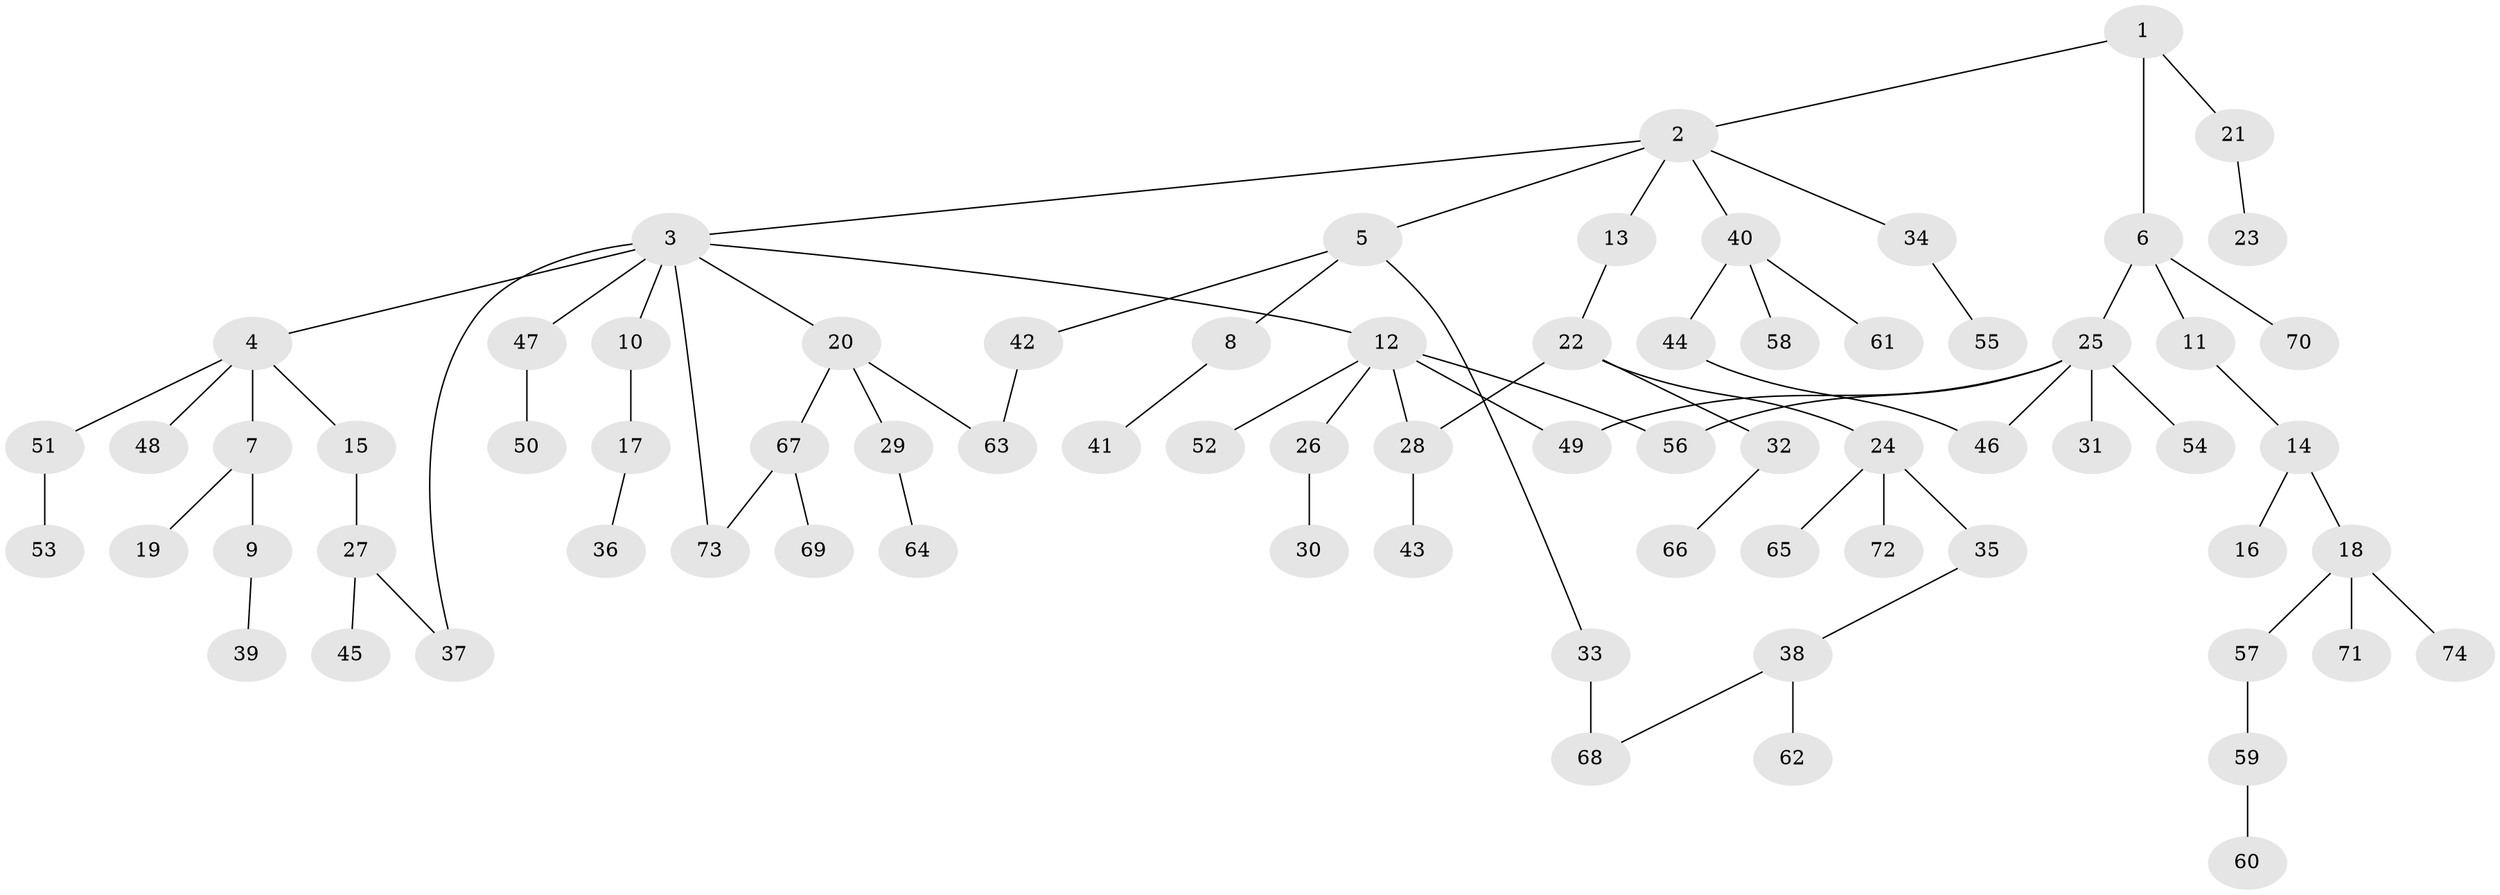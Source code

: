 // Generated by graph-tools (version 1.1) at 2025/01/03/09/25 03:01:04]
// undirected, 74 vertices, 81 edges
graph export_dot {
graph [start="1"]
  node [color=gray90,style=filled];
  1;
  2;
  3;
  4;
  5;
  6;
  7;
  8;
  9;
  10;
  11;
  12;
  13;
  14;
  15;
  16;
  17;
  18;
  19;
  20;
  21;
  22;
  23;
  24;
  25;
  26;
  27;
  28;
  29;
  30;
  31;
  32;
  33;
  34;
  35;
  36;
  37;
  38;
  39;
  40;
  41;
  42;
  43;
  44;
  45;
  46;
  47;
  48;
  49;
  50;
  51;
  52;
  53;
  54;
  55;
  56;
  57;
  58;
  59;
  60;
  61;
  62;
  63;
  64;
  65;
  66;
  67;
  68;
  69;
  70;
  71;
  72;
  73;
  74;
  1 -- 2;
  1 -- 6;
  1 -- 21;
  2 -- 3;
  2 -- 5;
  2 -- 13;
  2 -- 34;
  2 -- 40;
  3 -- 4;
  3 -- 10;
  3 -- 12;
  3 -- 20;
  3 -- 47;
  3 -- 37;
  3 -- 73;
  4 -- 7;
  4 -- 15;
  4 -- 48;
  4 -- 51;
  5 -- 8;
  5 -- 33;
  5 -- 42;
  6 -- 11;
  6 -- 25;
  6 -- 70;
  7 -- 9;
  7 -- 19;
  8 -- 41;
  9 -- 39;
  10 -- 17;
  11 -- 14;
  12 -- 26;
  12 -- 28;
  12 -- 49;
  12 -- 52;
  12 -- 56;
  13 -- 22;
  14 -- 16;
  14 -- 18;
  15 -- 27;
  17 -- 36;
  18 -- 57;
  18 -- 71;
  18 -- 74;
  20 -- 29;
  20 -- 63;
  20 -- 67;
  21 -- 23;
  22 -- 24;
  22 -- 32;
  22 -- 28;
  24 -- 35;
  24 -- 65;
  24 -- 72;
  25 -- 31;
  25 -- 54;
  25 -- 56;
  25 -- 46;
  25 -- 49;
  26 -- 30;
  27 -- 37;
  27 -- 45;
  28 -- 43;
  29 -- 64;
  32 -- 66;
  33 -- 68;
  34 -- 55;
  35 -- 38;
  38 -- 62;
  38 -- 68;
  40 -- 44;
  40 -- 58;
  40 -- 61;
  42 -- 63;
  44 -- 46;
  47 -- 50;
  51 -- 53;
  57 -- 59;
  59 -- 60;
  67 -- 69;
  67 -- 73;
}
